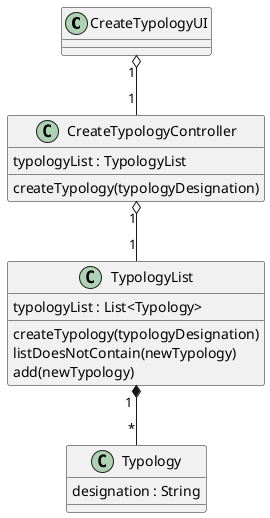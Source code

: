 @startuml

class CreateTypologyUI {
}

class CreateTypologyController {
typologyList : TypologyList
createTypology(typologyDesignation)
}


class TypologyList {
typologyList : List<Typology>
createTypology(typologyDesignation)
listDoesNotContain(newTypology)
add(newTypology)
}

class Typology {
designation : String
}

CreateTypologyUI "1" o-- "1" CreateTypologyController
CreateTypologyController "1" o-- "1" TypologyList
TypologyList "1 " *-- "    *" Typology

@enduml